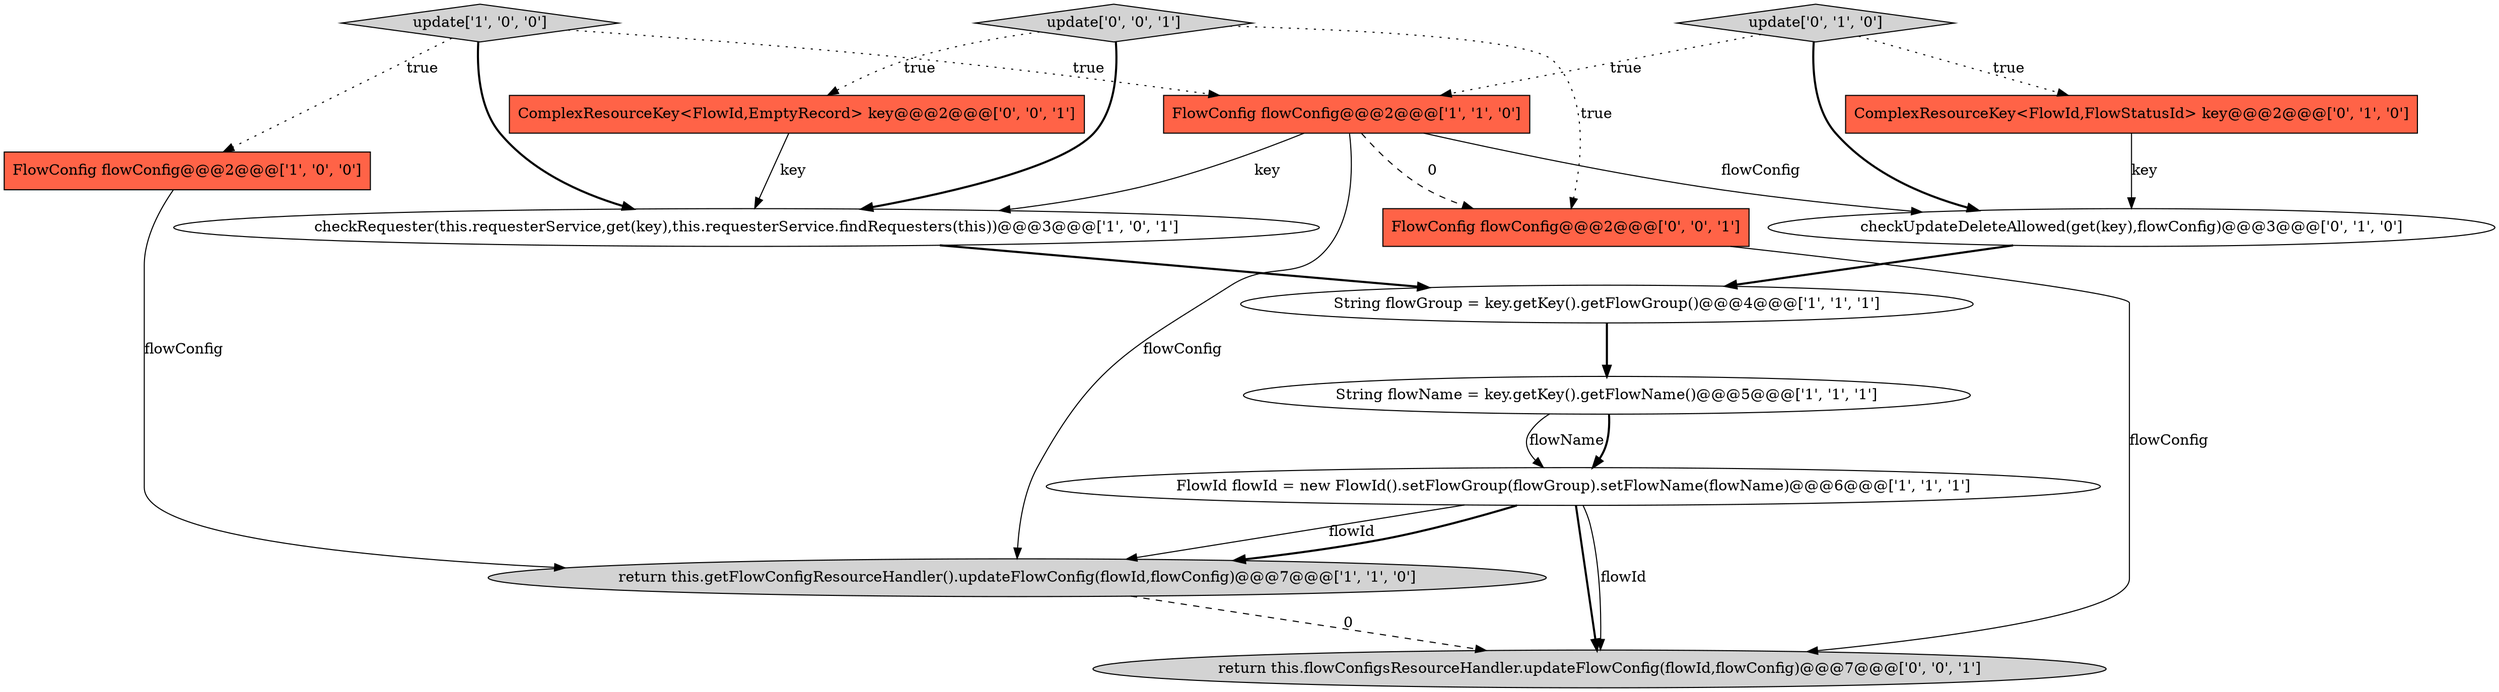 digraph {
2 [style = filled, label = "FlowConfig flowConfig@@@2@@@['1', '0', '0']", fillcolor = tomato, shape = box image = "AAA0AAABBB1BBB"];
0 [style = filled, label = "update['1', '0', '0']", fillcolor = lightgray, shape = diamond image = "AAA0AAABBB1BBB"];
10 [style = filled, label = "checkUpdateDeleteAllowed(get(key),flowConfig)@@@3@@@['0', '1', '0']", fillcolor = white, shape = ellipse image = "AAA0AAABBB2BBB"];
1 [style = filled, label = "String flowGroup = key.getKey().getFlowGroup()@@@4@@@['1', '1', '1']", fillcolor = white, shape = ellipse image = "AAA0AAABBB1BBB"];
5 [style = filled, label = "FlowConfig flowConfig@@@2@@@['1', '1', '0']", fillcolor = tomato, shape = box image = "AAA0AAABBB1BBB"];
3 [style = filled, label = "checkRequester(this.requesterService,get(key),this.requesterService.findRequesters(this))@@@3@@@['1', '0', '1']", fillcolor = white, shape = ellipse image = "AAA0AAABBB1BBB"];
8 [style = filled, label = "ComplexResourceKey<FlowId,FlowStatusId> key@@@2@@@['0', '1', '0']", fillcolor = tomato, shape = box image = "AAA0AAABBB2BBB"];
7 [style = filled, label = "FlowId flowId = new FlowId().setFlowGroup(flowGroup).setFlowName(flowName)@@@6@@@['1', '1', '1']", fillcolor = white, shape = ellipse image = "AAA0AAABBB1BBB"];
13 [style = filled, label = "update['0', '0', '1']", fillcolor = lightgray, shape = diamond image = "AAA0AAABBB3BBB"];
14 [style = filled, label = "FlowConfig flowConfig@@@2@@@['0', '0', '1']", fillcolor = tomato, shape = box image = "AAA0AAABBB3BBB"];
6 [style = filled, label = "String flowName = key.getKey().getFlowName()@@@5@@@['1', '1', '1']", fillcolor = white, shape = ellipse image = "AAA0AAABBB1BBB"];
11 [style = filled, label = "return this.flowConfigsResourceHandler.updateFlowConfig(flowId,flowConfig)@@@7@@@['0', '0', '1']", fillcolor = lightgray, shape = ellipse image = "AAA0AAABBB3BBB"];
12 [style = filled, label = "ComplexResourceKey<FlowId,EmptyRecord> key@@@2@@@['0', '0', '1']", fillcolor = tomato, shape = box image = "AAA0AAABBB3BBB"];
4 [style = filled, label = "return this.getFlowConfigResourceHandler().updateFlowConfig(flowId,flowConfig)@@@7@@@['1', '1', '0']", fillcolor = lightgray, shape = ellipse image = "AAA0AAABBB1BBB"];
9 [style = filled, label = "update['0', '1', '0']", fillcolor = lightgray, shape = diamond image = "AAA0AAABBB2BBB"];
0->2 [style = dotted, label="true"];
9->8 [style = dotted, label="true"];
4->11 [style = dashed, label="0"];
5->10 [style = solid, label="flowConfig"];
5->3 [style = solid, label="key"];
5->14 [style = dashed, label="0"];
6->7 [style = solid, label="flowName"];
7->11 [style = solid, label="flowId"];
9->5 [style = dotted, label="true"];
7->4 [style = solid, label="flowId"];
2->4 [style = solid, label="flowConfig"];
0->3 [style = bold, label=""];
7->11 [style = bold, label=""];
1->6 [style = bold, label=""];
3->1 [style = bold, label=""];
5->4 [style = solid, label="flowConfig"];
0->5 [style = dotted, label="true"];
8->10 [style = solid, label="key"];
10->1 [style = bold, label=""];
7->4 [style = bold, label=""];
12->3 [style = solid, label="key"];
13->3 [style = bold, label=""];
14->11 [style = solid, label="flowConfig"];
6->7 [style = bold, label=""];
13->12 [style = dotted, label="true"];
13->14 [style = dotted, label="true"];
9->10 [style = bold, label=""];
}
